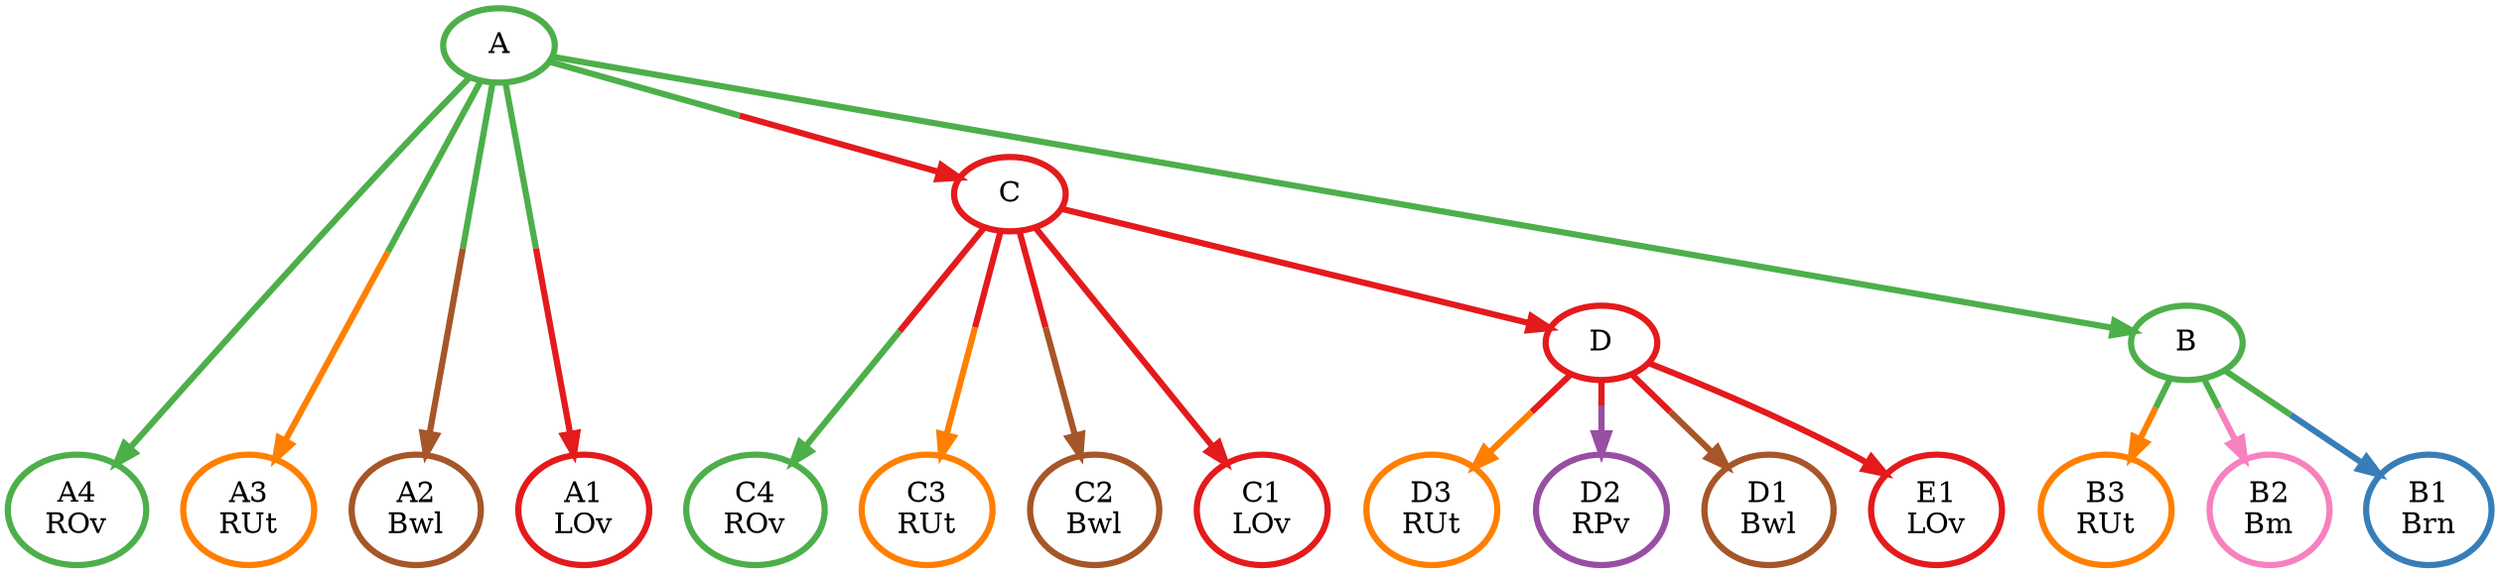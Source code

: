 digraph T {
	{
		rank=same
		18 [penwidth=3,colorscheme=set19,color=5,label="D3\nRUt"]
		17 [penwidth=3,colorscheme=set19,color=4,label="D2\nRPv"]
		16 [penwidth=3,colorscheme=set19,color=7,label="D1\nBwl"]
		15 [penwidth=3,colorscheme=set19,color=3,label="C4\nROv"]
		14 [penwidth=3,colorscheme=set19,color=5,label="C3\nRUt"]
		13 [penwidth=3,colorscheme=set19,color=7,label="C2\nBwl"]
		12 [penwidth=3,colorscheme=set19,color=1,label="C1\nLOv"]
		11 [penwidth=3,colorscheme=set19,color=5,label="B3\nRUt"]
		10 [penwidth=3,colorscheme=set19,color=8,label="B2\nBm"]
		9 [penwidth=3,colorscheme=set19,color=2,label="B1\nBrn"]
		8 [penwidth=3,colorscheme=set19,color=3,label="A4\nROv"]
		7 [penwidth=3,colorscheme=set19,color=5,label="A3\nRUt"]
		6 [penwidth=3,colorscheme=set19,color=7,label="A2\nBwl"]
		5 [penwidth=3,colorscheme=set19,color=1,label="A1\nLOv"]
		4 [penwidth=3,colorscheme=set19,color=1,label="E1\nLOv"]
	}
	3 [penwidth=3,colorscheme=set19,color=1,label="D"]
	2 [penwidth=3,colorscheme=set19,color=1,label="C"]
	1 [penwidth=3,colorscheme=set19,color=3,label="B"]
	0 [penwidth=3,colorscheme=set19,color=3,label="A"]
	3 -> 18 [penwidth=3,colorscheme=set19,color="1;0.5:5"]
	3 -> 17 [penwidth=3,colorscheme=set19,color="1;0.5:4"]
	3 -> 16 [penwidth=3,colorscheme=set19,color="1;0.5:7"]
	3 -> 4 [penwidth=3,colorscheme=set19,color=1]
	2 -> 15 [penwidth=3,colorscheme=set19,color="1;0.5:3"]
	2 -> 14 [penwidth=3,colorscheme=set19,color="1;0.5:5"]
	2 -> 13 [penwidth=3,colorscheme=set19,color="1;0.5:7"]
	2 -> 12 [penwidth=3,colorscheme=set19,color=1]
	2 -> 3 [penwidth=3,colorscheme=set19,color=1]
	1 -> 11 [penwidth=3,colorscheme=set19,color="3;0.5:5"]
	1 -> 10 [penwidth=3,colorscheme=set19,color="3;0.5:8"]
	1 -> 9 [penwidth=3,colorscheme=set19,color="3;0.5:2"]
	0 -> 8 [penwidth=3,colorscheme=set19,color=3]
	0 -> 7 [penwidth=3,colorscheme=set19,color="3;0.5:5"]
	0 -> 6 [penwidth=3,colorscheme=set19,color="3;0.5:7"]
	0 -> 5 [penwidth=3,colorscheme=set19,color="3;0.5:1"]
	0 -> 2 [penwidth=3,colorscheme=set19,color="3;0.5:1"]
	0 -> 1 [penwidth=3,colorscheme=set19,color=3]
}
